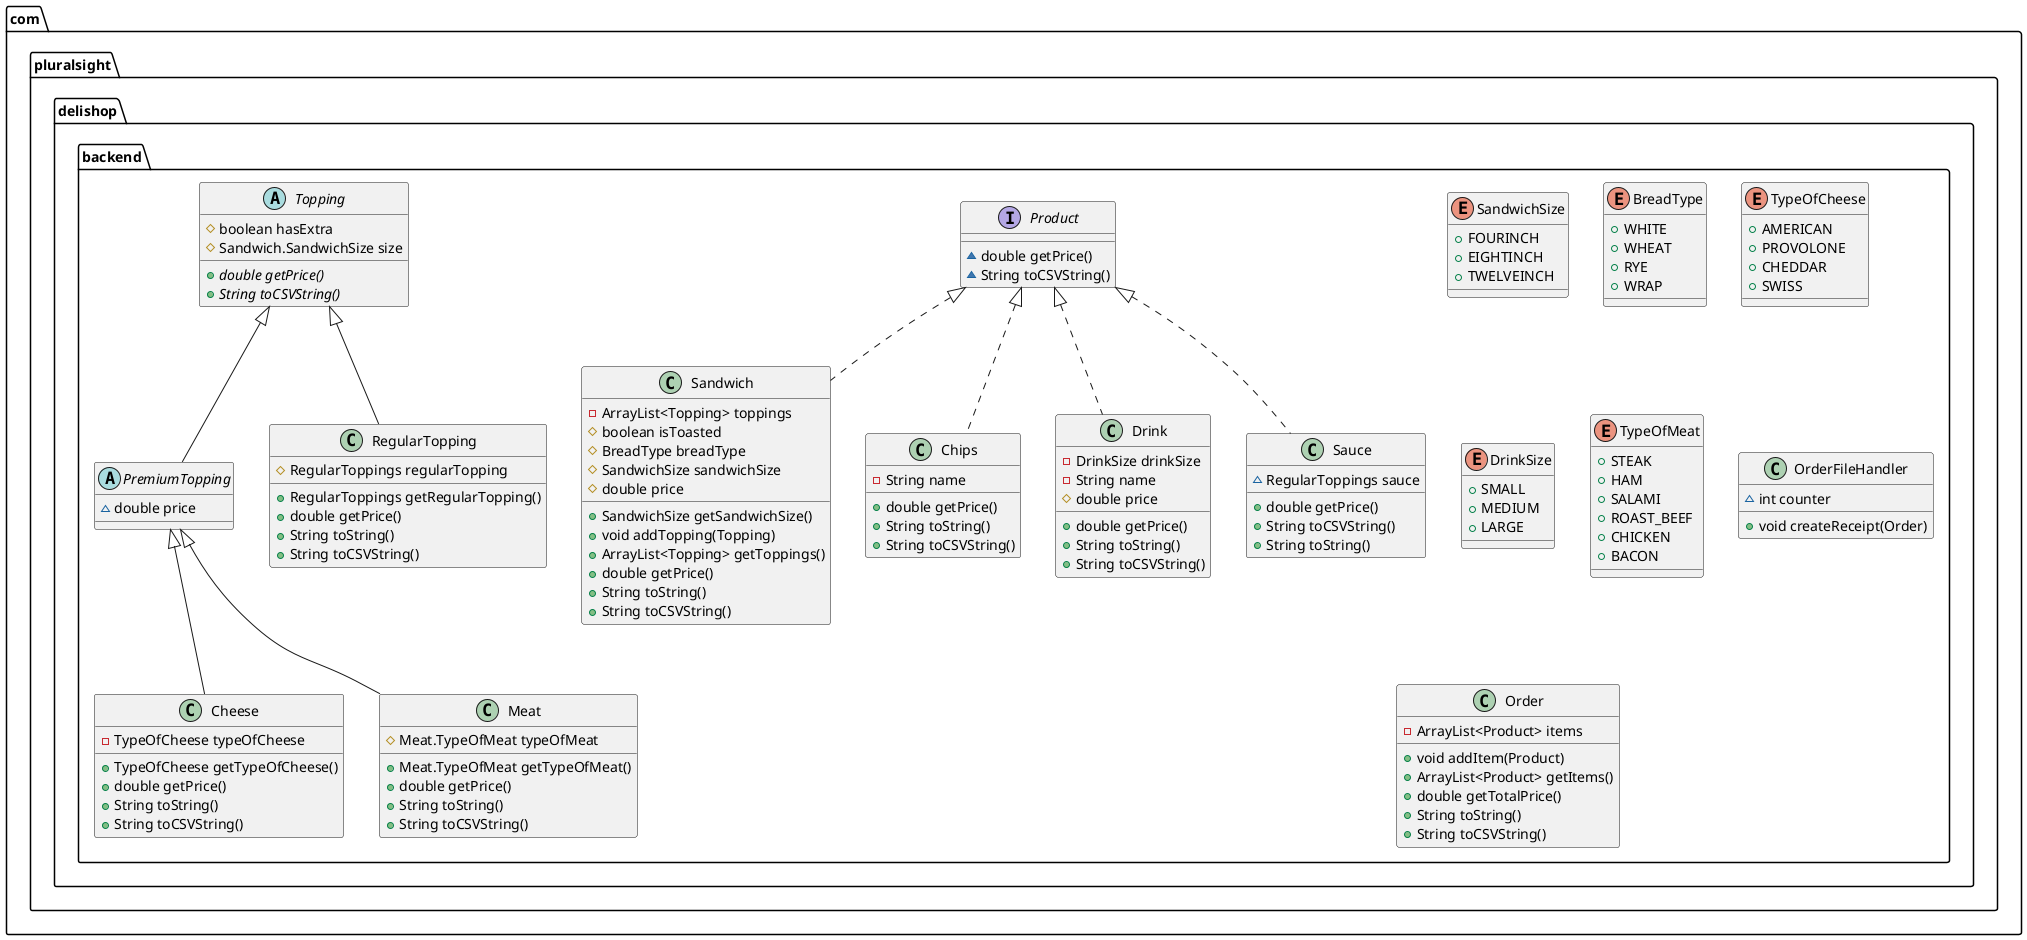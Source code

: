 @startuml
abstract class com.pluralsight.delishop.backend.PremiumTopping {
~ double price
}

class com.pluralsight.delishop.backend.Sandwich {
- ArrayList<Topping> toppings
# boolean isToasted
# BreadType breadType
# SandwichSize sandwichSize
# double price
+ SandwichSize getSandwichSize()
+ void addTopping(Topping)
+ ArrayList<Topping> getToppings()
+ double getPrice()
+ String toString()
+ String toCSVString()
}


enum com.pluralsight.delishop.backend.SandwichSize {
+  FOURINCH
+  EIGHTINCH
+  TWELVEINCH
}

enum com.pluralsight.delishop.backend.BreadType {
+  WHITE
+  WHEAT
+  RYE
+  WRAP
}

interface com.pluralsight.delishop.backend.Product {
~ double getPrice()
~ String toCSVString()
}

class com.pluralsight.delishop.backend.Cheese {
- TypeOfCheese typeOfCheese
+ TypeOfCheese getTypeOfCheese()
+ double getPrice()
+ String toString()
+ String toCSVString()
}


enum com.pluralsight.delishop.backend.TypeOfCheese {
+  AMERICAN
+  PROVOLONE
+  CHEDDAR
+  SWISS
}

class com.pluralsight.delishop.backend.Chips {
- String name
+ double getPrice()
+ String toString()
+ String toCSVString()
}


class com.pluralsight.delishop.backend.Drink {
- DrinkSize drinkSize
- String name
# double price
+ double getPrice()
+ String toString()
+ String toCSVString()
}


enum com.pluralsight.delishop.backend.DrinkSize {
+  SMALL
+  MEDIUM
+  LARGE
}

class com.pluralsight.delishop.backend.Sauce {
~ RegularToppings sauce
+ double getPrice()
+ String toCSVString()
+ String toString()
}


class com.pluralsight.delishop.backend.RegularTopping {
# RegularToppings regularTopping
+ RegularToppings getRegularTopping()
+ double getPrice()
+ String toString()
+ String toCSVString()
}


class com.pluralsight.delishop.backend.Meat {
# Meat.TypeOfMeat typeOfMeat
+ Meat.TypeOfMeat getTypeOfMeat()
+ double getPrice()
+ String toString()
+ String toCSVString()
}


enum com.pluralsight.delishop.backend.TypeOfMeat {
+  STEAK
+  HAM
+  SALAMI
+  ROAST_BEEF
+  CHICKEN
+  BACON
}

abstract class com.pluralsight.delishop.backend.Topping {
# boolean hasExtra
# Sandwich.SandwichSize size
+ {abstract}double getPrice()
+ {abstract}String toCSVString()
}


class com.pluralsight.delishop.backend.OrderFileHandler {
~ int counter
+ void createReceipt(Order)
}


class com.pluralsight.delishop.backend.Order {
- ArrayList<Product> items
+ void addItem(Product)
+ ArrayList<Product> getItems()
+ double getTotalPrice()
+ String toString()
+ String toCSVString()
}




com.pluralsight.delishop.backend.Topping <|-- com.pluralsight.delishop.backend.PremiumTopping
com.pluralsight.delishop.backend.Product <|.. com.pluralsight.delishop.backend.Sandwich
com.pluralsight.delishop.backend.PremiumTopping <|-- com.pluralsight.delishop.backend.Cheese
com.pluralsight.delishop.backend.Product <|.. com.pluralsight.delishop.backend.Chips
com.pluralsight.delishop.backend.Product <|.. com.pluralsight.delishop.backend.Drink
com.pluralsight.delishop.backend.Product <|.. com.pluralsight.delishop.backend.Sauce
com.pluralsight.delishop.backend.Topping <|-- com.pluralsight.delishop.backend.RegularTopping
com.pluralsight.delishop.backend.PremiumTopping <|-- com.pluralsight.delishop.backend.Meat
@enduml